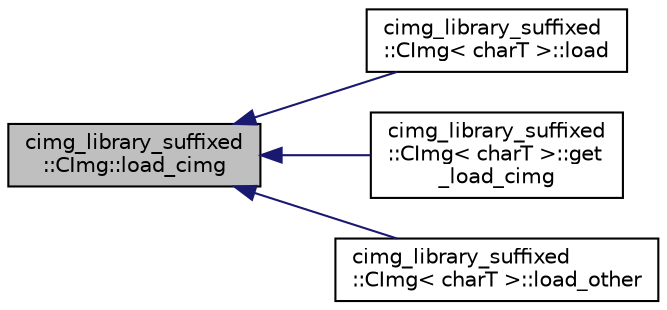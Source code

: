 digraph "cimg_library_suffixed::CImg::load_cimg"
{
  edge [fontname="Helvetica",fontsize="10",labelfontname="Helvetica",labelfontsize="10"];
  node [fontname="Helvetica",fontsize="10",shape=record];
  rankdir="LR";
  Node1 [label="cimg_library_suffixed\l::CImg::load_cimg",height=0.2,width=0.4,color="black", fillcolor="grey75", style="filled" fontcolor="black"];
  Node1 -> Node2 [dir="back",color="midnightblue",fontsize="10",style="solid",fontname="Helvetica"];
  Node2 [label="cimg_library_suffixed\l::CImg\< charT \>::load",height=0.2,width=0.4,color="black", fillcolor="white", style="filled",URL="$structcimg__library__suffixed_1_1_c_img.html#ae8353b28bfbc5c4421c7adfbb98fe32f",tooltip="Load image from a file."];
  Node1 -> Node3 [dir="back",color="midnightblue",fontsize="10",style="solid",fontname="Helvetica"];
  Node3 [label="cimg_library_suffixed\l::CImg\< charT \>::get\l_load_cimg",height=0.2,width=0.4,color="black", fillcolor="white", style="filled",URL="$structcimg__library__suffixed_1_1_c_img.html#a607a7ef4437be23d4ce5637d2b561796",tooltip="Load image from a .cimg[z] file ."];
  Node1 -> Node4 [dir="back",color="midnightblue",fontsize="10",style="solid",fontname="Helvetica"];
  Node4 [label="cimg_library_suffixed\l::CImg\< charT \>::load_other",height=0.2,width=0.4,color="black", fillcolor="white", style="filled",URL="$structcimg__library__suffixed_1_1_c_img.html#a180e60402e08fc7714c737e1974b9870",tooltip="Load image using various non-native ways."];
}
